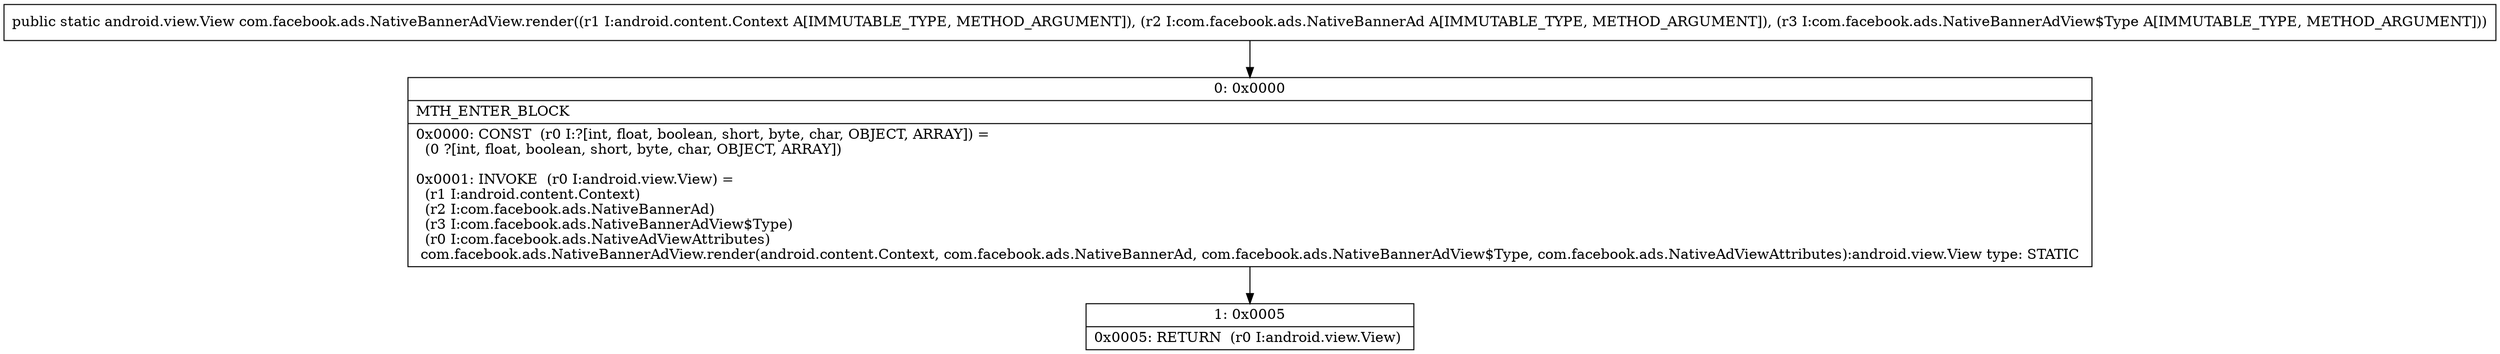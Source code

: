 digraph "CFG forcom.facebook.ads.NativeBannerAdView.render(Landroid\/content\/Context;Lcom\/facebook\/ads\/NativeBannerAd;Lcom\/facebook\/ads\/NativeBannerAdView$Type;)Landroid\/view\/View;" {
Node_0 [shape=record,label="{0\:\ 0x0000|MTH_ENTER_BLOCK\l|0x0000: CONST  (r0 I:?[int, float, boolean, short, byte, char, OBJECT, ARRAY]) = \l  (0 ?[int, float, boolean, short, byte, char, OBJECT, ARRAY])\l \l0x0001: INVOKE  (r0 I:android.view.View) = \l  (r1 I:android.content.Context)\l  (r2 I:com.facebook.ads.NativeBannerAd)\l  (r3 I:com.facebook.ads.NativeBannerAdView$Type)\l  (r0 I:com.facebook.ads.NativeAdViewAttributes)\l com.facebook.ads.NativeBannerAdView.render(android.content.Context, com.facebook.ads.NativeBannerAd, com.facebook.ads.NativeBannerAdView$Type, com.facebook.ads.NativeAdViewAttributes):android.view.View type: STATIC \l}"];
Node_1 [shape=record,label="{1\:\ 0x0005|0x0005: RETURN  (r0 I:android.view.View) \l}"];
MethodNode[shape=record,label="{public static android.view.View com.facebook.ads.NativeBannerAdView.render((r1 I:android.content.Context A[IMMUTABLE_TYPE, METHOD_ARGUMENT]), (r2 I:com.facebook.ads.NativeBannerAd A[IMMUTABLE_TYPE, METHOD_ARGUMENT]), (r3 I:com.facebook.ads.NativeBannerAdView$Type A[IMMUTABLE_TYPE, METHOD_ARGUMENT])) }"];
MethodNode -> Node_0;
Node_0 -> Node_1;
}


